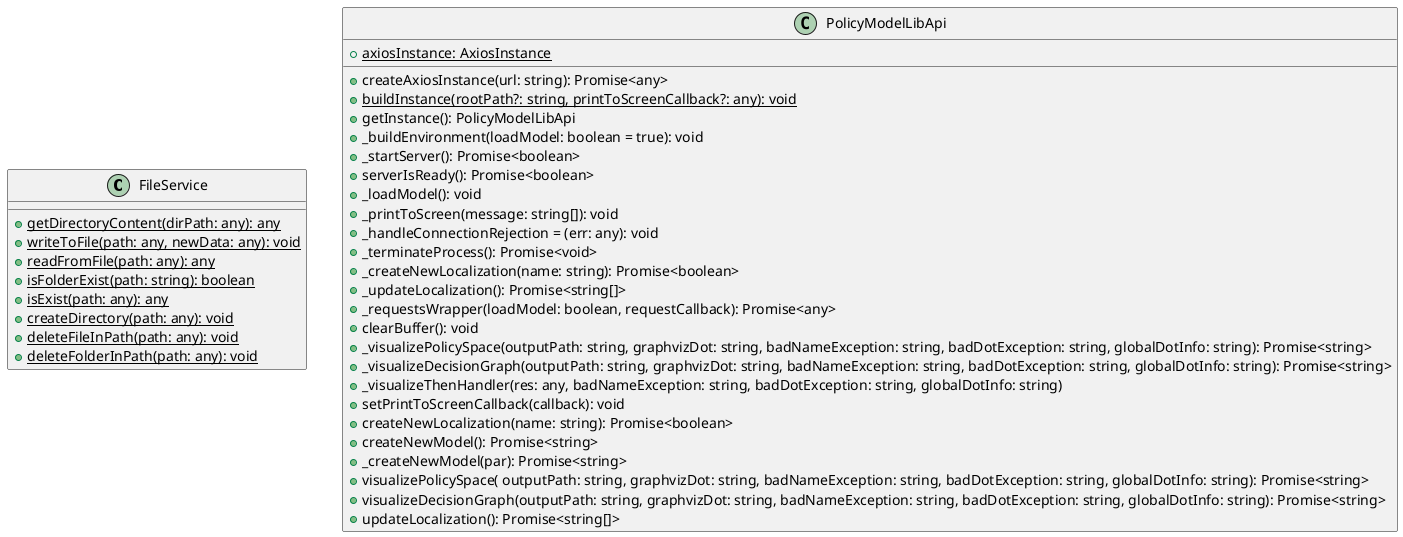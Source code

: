 @startuml
class FileService {
    +{static} getDirectoryContent(dirPath: any): any
    +{static} writeToFile(path: any, newData: any): void
    +{static} readFromFile(path: any): any
    +{static} isFolderExist(path: string): boolean
    +{static} isExist(path: any): any
    +{static} createDirectory(path: any): void
    +{static} deleteFileInPath(path: any): void
    +{static} deleteFolderInPath(path: any): void
}

class PolicyModelLibApi {
    + {static} axiosInstance: AxiosInstance

    + createAxiosInstance(url: string): Promise<any>
    + {static} buildInstance(rootPath?: string, printToScreenCallback?: any): void
    +  getInstance(): PolicyModelLibApi
    +  _buildEnvironment(loadModel: boolean = true): void
    + _startServer(): Promise<boolean> 
    +  serverIsReady(): Promise<boolean>
    + _loadModel(): void
    + _printToScreen(message: string[]): void
    +  _handleConnectionRejection = (err: any): void 
    +  _terminateProcess(): Promise<void>
    +  _createNewLocalization(name: string): Promise<boolean>
    +  _updateLocalization(): Promise<string[]>
    +  _requestsWrapper(loadModel: boolean, requestCallback): Promise<any>
    +  clearBuffer(): void
    + _visualizePolicySpace(outputPath: string, graphvizDot: string, badNameException: string, badDotException: string, globalDotInfo: string): Promise<string>
    + _visualizeDecisionGraph(outputPath: string, graphvizDot: string, badNameException: string, badDotException: string, globalDotInfo: string): Promise<string>
    + _visualizeThenHandler(res: any, badNameException: string, badDotException: string, globalDotInfo: string)
    + setPrintToScreenCallback(callback): void
    + createNewLocalization(name: string): Promise<boolean>
    + createNewModel(): Promise<string>
    + _createNewModel(par): Promise<string>
    + visualizePolicySpace( outputPath: string, graphvizDot: string, badNameException: string, badDotException: string, globalDotInfo: string): Promise<string>
    + visualizeDecisionGraph(outputPath: string, graphvizDot: string, badNameException: string, badDotException: string, globalDotInfo: string): Promise<string>
    + updateLocalization(): Promise<string[]>
}
@enduml
